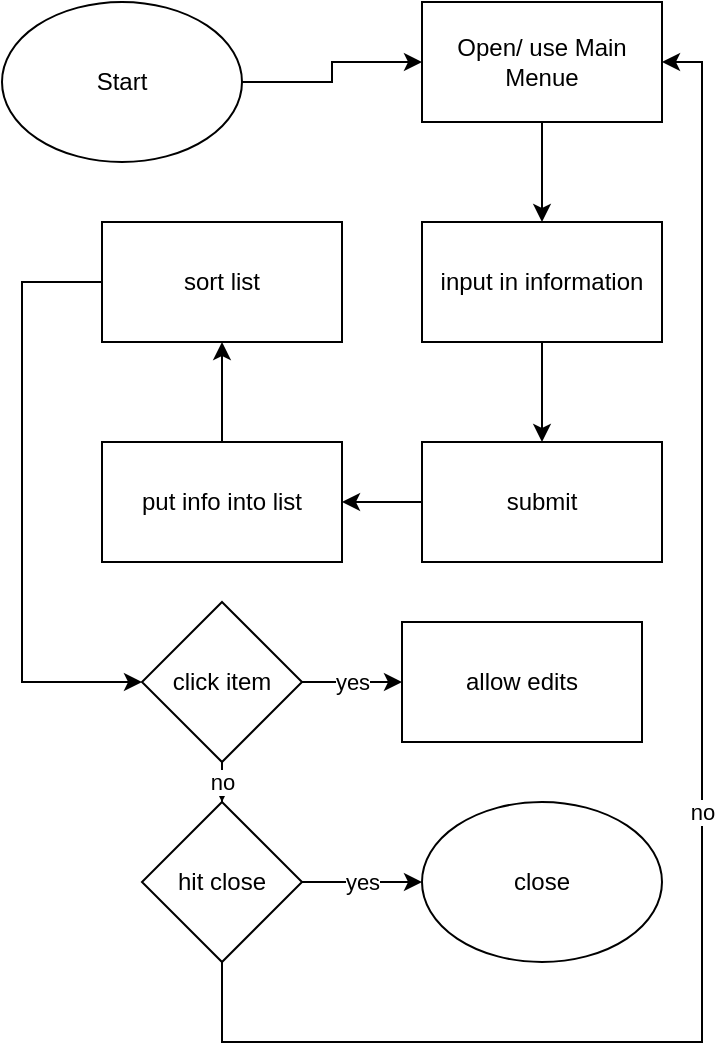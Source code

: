 <mxfile version="13.9.9" type="device"><diagram id="zloL5PJwkkEZeAN-TqEP" name="Page-1"><mxGraphModel dx="1086" dy="918" grid="1" gridSize="10" guides="1" tooltips="1" connect="1" arrows="1" fold="1" page="1" pageScale="1" pageWidth="850" pageHeight="1100" math="0" shadow="0"><root><mxCell id="0"/><mxCell id="1" parent="0"/><mxCell id="JhWwgTq4loKtxigXDkWL-3" value="" style="edgeStyle=orthogonalEdgeStyle;rounded=0;orthogonalLoop=1;jettySize=auto;html=1;" parent="1" source="JhWwgTq4loKtxigXDkWL-1" target="JhWwgTq4loKtxigXDkWL-2" edge="1"><mxGeometry relative="1" as="geometry"/></mxCell><mxCell id="JhWwgTq4loKtxigXDkWL-1" value="Start" style="ellipse;whiteSpace=wrap;html=1;" parent="1" vertex="1"><mxGeometry width="120" height="80" as="geometry"/></mxCell><mxCell id="OsuayH9DwhZgU14n_rX--3" value="" style="edgeStyle=orthogonalEdgeStyle;rounded=0;orthogonalLoop=1;jettySize=auto;html=1;" edge="1" parent="1" source="JhWwgTq4loKtxigXDkWL-2" target="OsuayH9DwhZgU14n_rX--2"><mxGeometry relative="1" as="geometry"/></mxCell><mxCell id="JhWwgTq4loKtxigXDkWL-2" value="Open/ use Main Menue" style="rounded=0;whiteSpace=wrap;html=1;" parent="1" vertex="1"><mxGeometry x="210" width="120" height="60" as="geometry"/></mxCell><mxCell id="JhWwgTq4loKtxigXDkWL-7" value="" style="edgeStyle=orthogonalEdgeStyle;rounded=0;orthogonalLoop=1;jettySize=auto;html=1;" parent="1" edge="1"><mxGeometry relative="1" as="geometry"><mxPoint x="300" y="290" as="targetPoint"/></mxGeometry></mxCell><mxCell id="JhWwgTq4loKtxigXDkWL-10" value="yes" style="edgeStyle=orthogonalEdgeStyle;rounded=0;orthogonalLoop=1;jettySize=auto;html=1;" parent="1" edge="1"><mxGeometry relative="1" as="geometry"><mxPoint x="300" y="400" as="targetPoint"/></mxGeometry></mxCell><mxCell id="JhWwgTq4loKtxigXDkWL-12" value="no" style="edgeStyle=orthogonalEdgeStyle;rounded=0;orthogonalLoop=1;jettySize=auto;html=1;" parent="1" edge="1"><mxGeometry relative="1" as="geometry"><mxPoint x="340" y="330" as="sourcePoint"/></mxGeometry></mxCell><mxCell id="OsuayH9DwhZgU14n_rX--7" value="" style="edgeStyle=orthogonalEdgeStyle;rounded=0;orthogonalLoop=1;jettySize=auto;html=1;" edge="1" parent="1" source="OsuayH9DwhZgU14n_rX--1" target="OsuayH9DwhZgU14n_rX--6"><mxGeometry relative="1" as="geometry"/></mxCell><mxCell id="OsuayH9DwhZgU14n_rX--1" value="submit" style="rounded=0;whiteSpace=wrap;html=1;" vertex="1" parent="1"><mxGeometry x="210" y="220" width="120" height="60" as="geometry"/></mxCell><mxCell id="OsuayH9DwhZgU14n_rX--4" value="" style="edgeStyle=orthogonalEdgeStyle;rounded=0;orthogonalLoop=1;jettySize=auto;html=1;" edge="1" parent="1" source="OsuayH9DwhZgU14n_rX--2" target="OsuayH9DwhZgU14n_rX--1"><mxGeometry relative="1" as="geometry"/></mxCell><mxCell id="OsuayH9DwhZgU14n_rX--2" value="input in information" style="rounded=0;whiteSpace=wrap;html=1;" vertex="1" parent="1"><mxGeometry x="210" y="110" width="120" height="60" as="geometry"/></mxCell><mxCell id="OsuayH9DwhZgU14n_rX--14" style="edgeStyle=orthogonalEdgeStyle;rounded=0;orthogonalLoop=1;jettySize=auto;html=1;entryX=0;entryY=0.5;entryDx=0;entryDy=0;" edge="1" parent="1" source="OsuayH9DwhZgU14n_rX--5" target="OsuayH9DwhZgU14n_rX--13"><mxGeometry relative="1" as="geometry"><Array as="points"><mxPoint x="10" y="140"/><mxPoint x="10" y="340"/></Array></mxGeometry></mxCell><mxCell id="OsuayH9DwhZgU14n_rX--5" value="sort list" style="rounded=0;whiteSpace=wrap;html=1;" vertex="1" parent="1"><mxGeometry x="50" y="110" width="120" height="60" as="geometry"/></mxCell><mxCell id="OsuayH9DwhZgU14n_rX--9" value="" style="edgeStyle=orthogonalEdgeStyle;rounded=0;orthogonalLoop=1;jettySize=auto;html=1;" edge="1" parent="1" source="OsuayH9DwhZgU14n_rX--6" target="OsuayH9DwhZgU14n_rX--5"><mxGeometry relative="1" as="geometry"/></mxCell><mxCell id="OsuayH9DwhZgU14n_rX--6" value="put info into list" style="rounded=0;whiteSpace=wrap;html=1;" vertex="1" parent="1"><mxGeometry x="50" y="220" width="120" height="60" as="geometry"/></mxCell><mxCell id="OsuayH9DwhZgU14n_rX--16" value="yes" style="edgeStyle=orthogonalEdgeStyle;rounded=0;orthogonalLoop=1;jettySize=auto;html=1;" edge="1" parent="1" source="OsuayH9DwhZgU14n_rX--13" target="OsuayH9DwhZgU14n_rX--15"><mxGeometry relative="1" as="geometry"/></mxCell><mxCell id="OsuayH9DwhZgU14n_rX--21" value="no" style="edgeStyle=orthogonalEdgeStyle;rounded=0;orthogonalLoop=1;jettySize=auto;html=1;" edge="1" parent="1" source="OsuayH9DwhZgU14n_rX--13" target="OsuayH9DwhZgU14n_rX--19"><mxGeometry relative="1" as="geometry"/></mxCell><mxCell id="OsuayH9DwhZgU14n_rX--13" value="click item" style="rhombus;whiteSpace=wrap;html=1;" vertex="1" parent="1"><mxGeometry x="70" y="300" width="80" height="80" as="geometry"/></mxCell><mxCell id="OsuayH9DwhZgU14n_rX--15" value="allow edits" style="rounded=0;whiteSpace=wrap;html=1;" vertex="1" parent="1"><mxGeometry x="200" y="310" width="120" height="60" as="geometry"/></mxCell><mxCell id="OsuayH9DwhZgU14n_rX--23" value="yes" style="edgeStyle=orthogonalEdgeStyle;rounded=0;orthogonalLoop=1;jettySize=auto;html=1;" edge="1" parent="1" source="OsuayH9DwhZgU14n_rX--19" target="OsuayH9DwhZgU14n_rX--22"><mxGeometry relative="1" as="geometry"/></mxCell><mxCell id="OsuayH9DwhZgU14n_rX--24" value="no" style="edgeStyle=orthogonalEdgeStyle;rounded=0;orthogonalLoop=1;jettySize=auto;html=1;entryX=1;entryY=0.5;entryDx=0;entryDy=0;" edge="1" parent="1" source="OsuayH9DwhZgU14n_rX--19" target="JhWwgTq4loKtxigXDkWL-2"><mxGeometry relative="1" as="geometry"><Array as="points"><mxPoint x="110" y="520"/><mxPoint x="350" y="520"/><mxPoint x="350" y="30"/></Array></mxGeometry></mxCell><mxCell id="OsuayH9DwhZgU14n_rX--19" value="hit close" style="rhombus;whiteSpace=wrap;html=1;" vertex="1" parent="1"><mxGeometry x="70" y="400" width="80" height="80" as="geometry"/></mxCell><mxCell id="OsuayH9DwhZgU14n_rX--22" value="close" style="ellipse;whiteSpace=wrap;html=1;" vertex="1" parent="1"><mxGeometry x="210" y="400" width="120" height="80" as="geometry"/></mxCell></root></mxGraphModel></diagram></mxfile>